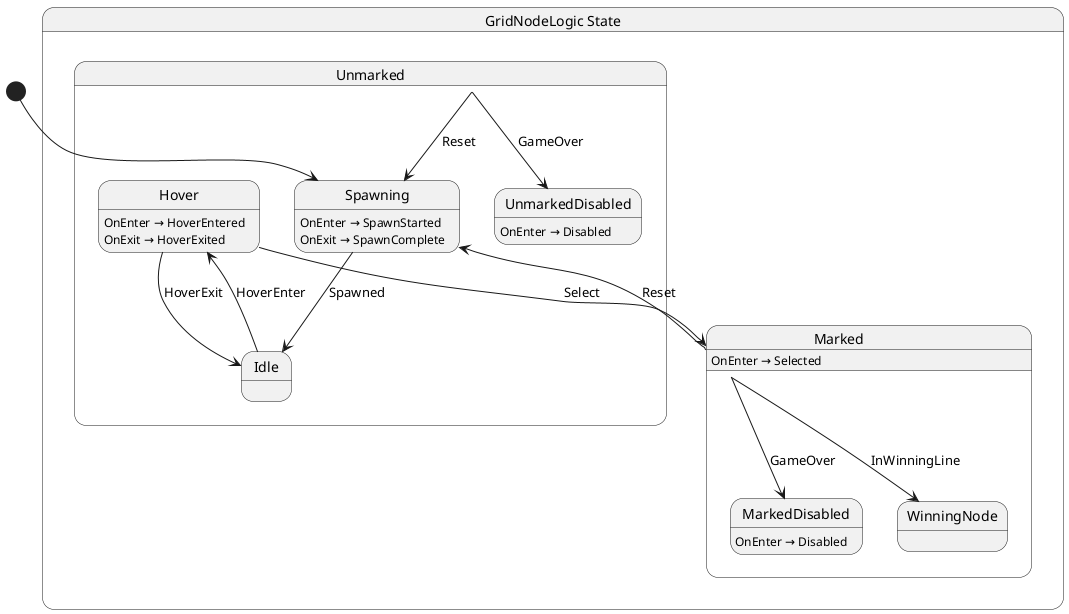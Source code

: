 @startuml GridNodeLogic
state "GridNodeLogic State" as Vertex_GridNode_State_GridNodeLogic_State {
  state "Marked" as Vertex_GridNode_State_GridNodeLogic_State_Marked {
    state "MarkedDisabled" as Vertex_GridNode_State_GridNodeLogic_State_MarkedDisabled
    state "WinningNode" as Vertex_GridNode_State_GridNodeLogic_State_WinningNode
  }
  state "Unmarked" as Vertex_GridNode_State_GridNodeLogic_State_Unmarked {
    state "UnmarkedDisabled" as Vertex_GridNode_State_GridNodeLogic_State_UnmarkedDisabled
    state "Hover" as Vertex_GridNode_State_GridNodeLogic_State_Hover
    state "Idle" as Vertex_GridNode_State_GridNodeLogic_State_Idle
    state "Spawning" as Vertex_GridNode_State_GridNodeLogic_State_Spawning
  }
}

Vertex_GridNode_State_GridNodeLogic_State_Hover --> Vertex_GridNode_State_GridNodeLogic_State_Idle : HoverExit
Vertex_GridNode_State_GridNodeLogic_State_Hover --> Vertex_GridNode_State_GridNodeLogic_State_Marked : Select
Vertex_GridNode_State_GridNodeLogic_State_Idle --> Vertex_GridNode_State_GridNodeLogic_State_Hover : HoverEnter
Vertex_GridNode_State_GridNodeLogic_State_Marked --> Vertex_GridNode_State_GridNodeLogic_State_MarkedDisabled : GameOver
Vertex_GridNode_State_GridNodeLogic_State_Marked --> Vertex_GridNode_State_GridNodeLogic_State_Spawning : Reset
Vertex_GridNode_State_GridNodeLogic_State_Marked --> Vertex_GridNode_State_GridNodeLogic_State_WinningNode : InWinningLine
Vertex_GridNode_State_GridNodeLogic_State_Spawning --> Vertex_GridNode_State_GridNodeLogic_State_Idle : Spawned
Vertex_GridNode_State_GridNodeLogic_State_Unmarked --> Vertex_GridNode_State_GridNodeLogic_State_Spawning : Reset
Vertex_GridNode_State_GridNodeLogic_State_Unmarked --> Vertex_GridNode_State_GridNodeLogic_State_UnmarkedDisabled : GameOver

Vertex_GridNode_State_GridNodeLogic_State_Hover : OnEnter → HoverEntered
Vertex_GridNode_State_GridNodeLogic_State_Hover : OnExit → HoverExited
Vertex_GridNode_State_GridNodeLogic_State_Marked : OnEnter → Selected
Vertex_GridNode_State_GridNodeLogic_State_MarkedDisabled : OnEnter → Disabled
Vertex_GridNode_State_GridNodeLogic_State_Spawning : OnEnter → SpawnStarted
Vertex_GridNode_State_GridNodeLogic_State_Spawning : OnExit → SpawnComplete
Vertex_GridNode_State_GridNodeLogic_State_UnmarkedDisabled : OnEnter → Disabled

[*] --> Vertex_GridNode_State_GridNodeLogic_State_Spawning
@enduml